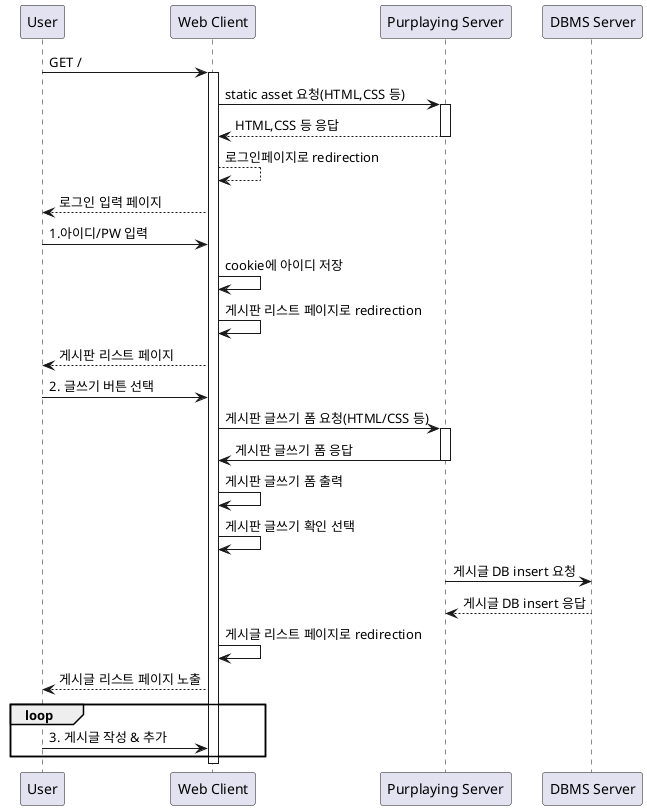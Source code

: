 @startuml
participant User
participant "Web Client" as C
participant "Purplaying Server" as S
participant "DBMS Server" as D

User -> C : GET /
activate C
C -> S : static asset 요청(HTML,CSS 등)
activate S
S --> C : HTML,CSS 등 응답
deactivate S
C --> C : 로그인페이지로 redirection
C --> User : 로그인 입력 페이지

User -> C : 1.아이디/PW 입력
C -> C : cookie에 아이디 저장
C -> C : 게시판 리스트 페이지로 redirection

C --> User : 게시판 리스트 페이지
User -> C : 2. 글쓰기 버튼 선택

C -> S : 게시판 글쓰기 폼 요청(HTML/CSS 등) 
activate S
S -> C : 게시판 글쓰기 폼 응답
deactivate S

C -> C : 게시판 글쓰기 폼 출력
C -> C : 게시판 글쓰기 확인 선택

S -> D : 게시글 DB insert 요청
D --> S : 게시글 DB insert 응답
C -> C : 게시글 리스트 페이지로 redirection
C --> User : 게시글 리스트 페이지 노출

loop
    User -> C : 3. 게시글 작성 & 추가
    

end


deactivate C

@enduml